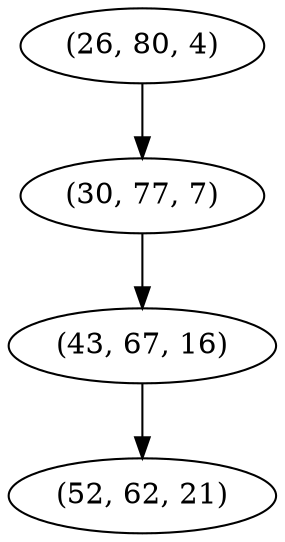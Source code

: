 digraph tree {
    "(26, 80, 4)";
    "(30, 77, 7)";
    "(43, 67, 16)";
    "(52, 62, 21)";
    "(26, 80, 4)" -> "(30, 77, 7)";
    "(30, 77, 7)" -> "(43, 67, 16)";
    "(43, 67, 16)" -> "(52, 62, 21)";
}
